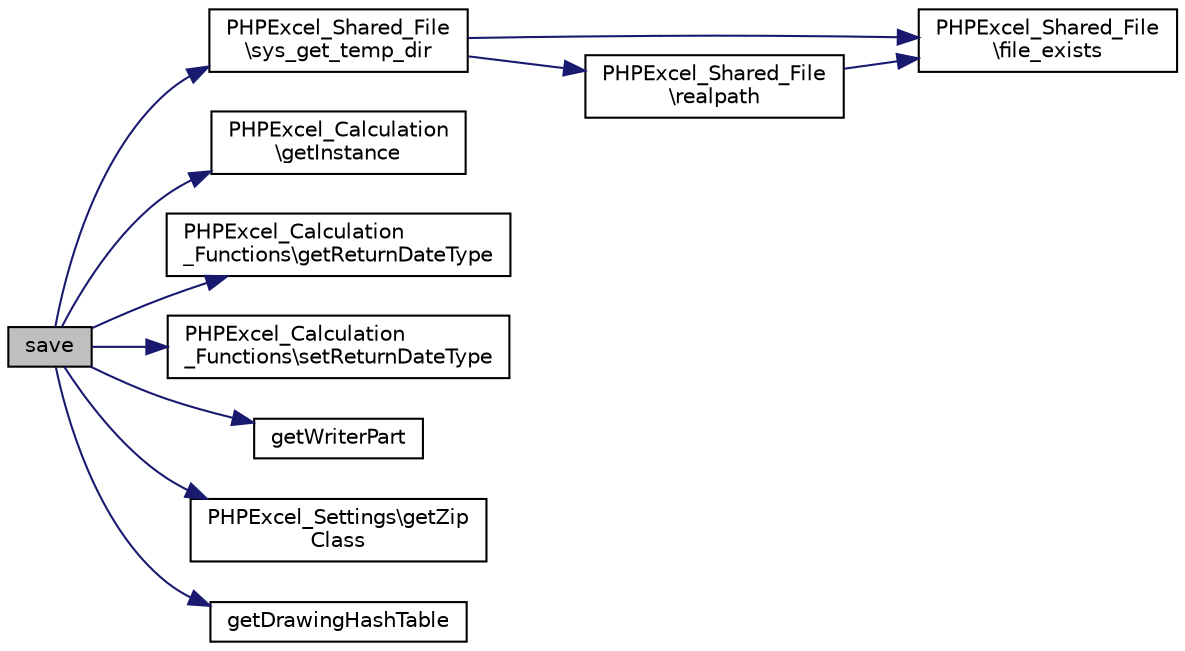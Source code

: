 digraph "save"
{
  edge [fontname="Helvetica",fontsize="10",labelfontname="Helvetica",labelfontsize="10"];
  node [fontname="Helvetica",fontsize="10",shape=record];
  rankdir="LR";
  Node27 [label="save",height=0.2,width=0.4,color="black", fillcolor="grey75", style="filled", fontcolor="black"];
  Node27 -> Node28 [color="midnightblue",fontsize="10",style="solid",fontname="Helvetica"];
  Node28 [label="PHPExcel_Shared_File\l\\sys_get_temp_dir",height=0.2,width=0.4,color="black", fillcolor="white", style="filled",URL="$class_p_h_p_excel___shared___file.html#ace631d4bfe98296fe65c34b0bf50f2e3"];
  Node28 -> Node29 [color="midnightblue",fontsize="10",style="solid",fontname="Helvetica"];
  Node29 [label="PHPExcel_Shared_File\l\\file_exists",height=0.2,width=0.4,color="black", fillcolor="white", style="filled",URL="$class_p_h_p_excel___shared___file.html#a065720635f19b64912db08f72cb13c4a"];
  Node28 -> Node30 [color="midnightblue",fontsize="10",style="solid",fontname="Helvetica"];
  Node30 [label="PHPExcel_Shared_File\l\\realpath",height=0.2,width=0.4,color="black", fillcolor="white", style="filled",URL="$class_p_h_p_excel___shared___file.html#a548c451387ddad2e2a9d304e976ee122"];
  Node30 -> Node29 [color="midnightblue",fontsize="10",style="solid",fontname="Helvetica"];
  Node27 -> Node31 [color="midnightblue",fontsize="10",style="solid",fontname="Helvetica"];
  Node31 [label="PHPExcel_Calculation\l\\getInstance",height=0.2,width=0.4,color="black", fillcolor="white", style="filled",URL="$class_p_h_p_excel___calculation.html#a8bfbadeff4d146fadfef867cd1f5526d"];
  Node27 -> Node32 [color="midnightblue",fontsize="10",style="solid",fontname="Helvetica"];
  Node32 [label="PHPExcel_Calculation\l_Functions\\getReturnDateType",height=0.2,width=0.4,color="black", fillcolor="white", style="filled",URL="$class_p_h_p_excel___calculation___functions.html#adf6f0cce10c83cf95079483f2090d3cc"];
  Node27 -> Node33 [color="midnightblue",fontsize="10",style="solid",fontname="Helvetica"];
  Node33 [label="PHPExcel_Calculation\l_Functions\\setReturnDateType",height=0.2,width=0.4,color="black", fillcolor="white", style="filled",URL="$class_p_h_p_excel___calculation___functions.html#a75af080abcb5370f3c1356ef532e0e7c"];
  Node27 -> Node34 [color="midnightblue",fontsize="10",style="solid",fontname="Helvetica"];
  Node34 [label="getWriterPart",height=0.2,width=0.4,color="black", fillcolor="white", style="filled",URL="$class_p_h_p_excel___writer___excel2007.html#aa2c8b3894994bed2a680266edc0c7641"];
  Node27 -> Node35 [color="midnightblue",fontsize="10",style="solid",fontname="Helvetica"];
  Node35 [label="PHPExcel_Settings\\getZip\lClass",height=0.2,width=0.4,color="black", fillcolor="white", style="filled",URL="$class_p_h_p_excel___settings.html#ab762d975fa2aefcbd1e0c33af7167299"];
  Node27 -> Node36 [color="midnightblue",fontsize="10",style="solid",fontname="Helvetica"];
  Node36 [label="getDrawingHashTable",height=0.2,width=0.4,color="black", fillcolor="white", style="filled",URL="$class_p_h_p_excel___writer___excel2007.html#a8e9ed0992b86219ddcad752096ca1d29"];
}
